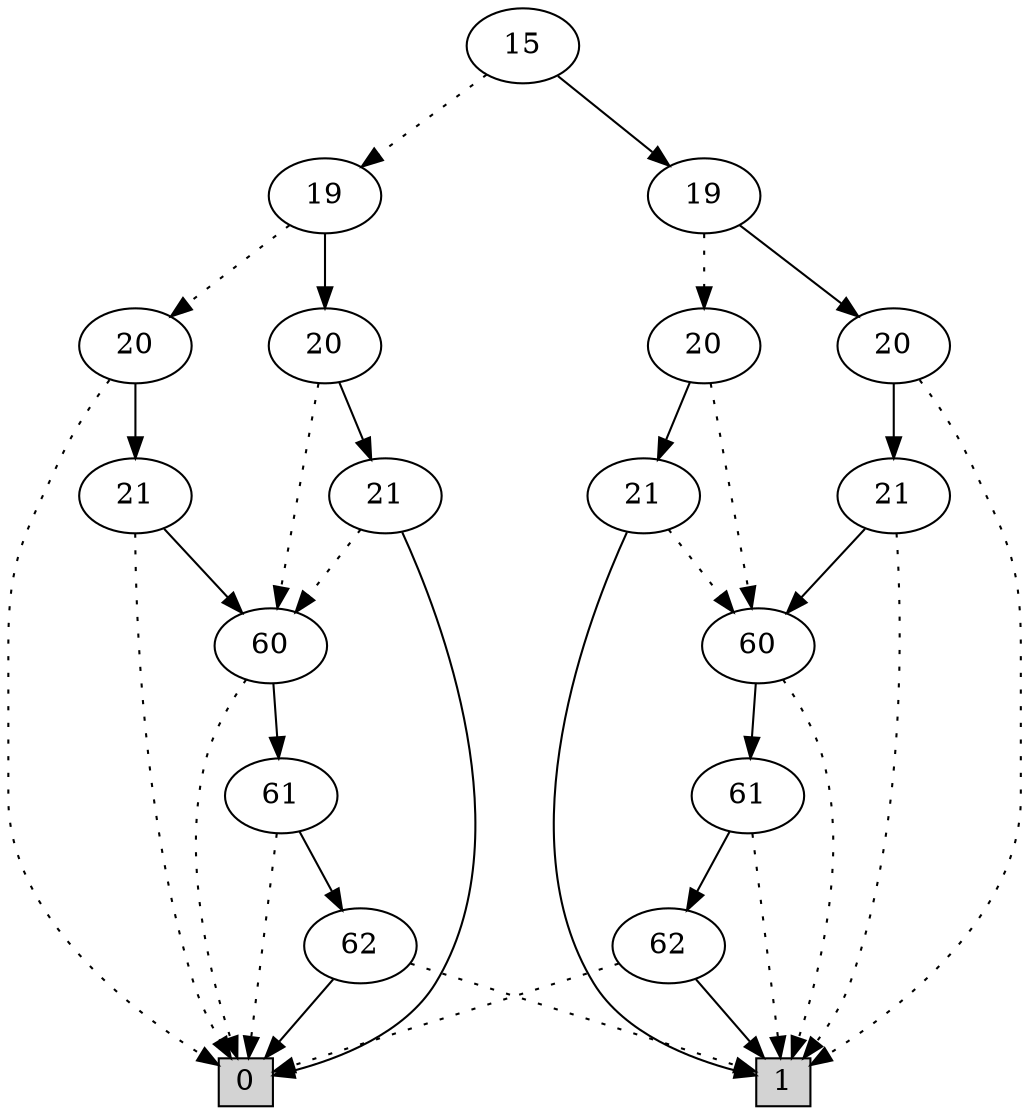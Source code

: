 digraph G {
0 [shape=box, label="0", style=filled, shape=box, height=0.3, width=0.3];
1 [shape=box, label="1", style=filled, shape=box, height=0.3, width=0.3];
241 [label="15"];
241 -> 239 [style=dotted];
241 -> 240 [style=filled];
239 [label="19"];
239 -> 221 [style=dotted];
239 -> 213 [style=filled];
221 [label="20"];
221 -> 0 [style=dotted];
221 -> 220 [style=filled];
220 [label="21"];
220 -> 0 [style=dotted];
220 -> 204 [style=filled];
204 [label="60"];
204 -> 0 [style=dotted];
204 -> 202 [style=filled];
202 [label="61"];
202 -> 0 [style=dotted];
202 -> 127 [style=filled];
127 [label="62"];
127 -> 1 [style=dotted];
127 -> 0 [style=filled];
213 [label="20"];
213 -> 204 [style=dotted];
213 -> 212 [style=filled];
212 [label="21"];
212 -> 204 [style=dotted];
212 -> 0 [style=filled];
240 [label="19"];
240 -> 217 [style=dotted];
240 -> 226 [style=filled];
217 [label="20"];
217 -> 205 [style=dotted];
217 -> 216 [style=filled];
205 [label="60"];
205 -> 1 [style=dotted];
205 -> 203 [style=filled];
203 [label="61"];
203 -> 1 [style=dotted];
203 -> 126 [style=filled];
126 [label="62"];
126 -> 0 [style=dotted];
126 -> 1 [style=filled];
216 [label="21"];
216 -> 205 [style=dotted];
216 -> 1 [style=filled];
226 [label="20"];
226 -> 1 [style=dotted];
226 -> 225 [style=filled];
225 [label="21"];
225 -> 1 [style=dotted];
225 -> 205 [style=filled];
}
